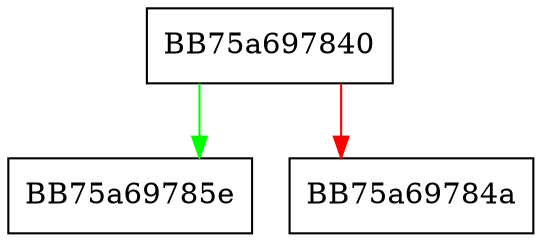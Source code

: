 digraph GetStack {
  node [shape="box"];
  graph [splines=ortho];
  BB75a697840 -> BB75a69785e [color="green"];
  BB75a697840 -> BB75a69784a [color="red"];
}